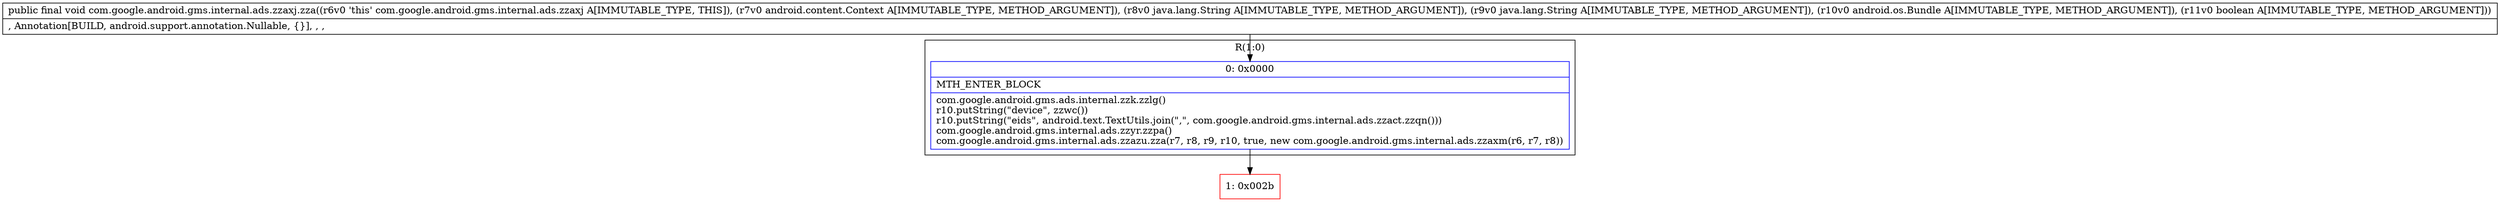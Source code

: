 digraph "CFG forcom.google.android.gms.internal.ads.zzaxj.zza(Landroid\/content\/Context;Ljava\/lang\/String;Ljava\/lang\/String;Landroid\/os\/Bundle;Z)V" {
subgraph cluster_Region_1084496444 {
label = "R(1:0)";
node [shape=record,color=blue];
Node_0 [shape=record,label="{0\:\ 0x0000|MTH_ENTER_BLOCK\l|com.google.android.gms.ads.internal.zzk.zzlg()\lr10.putString(\"device\", zzwc())\lr10.putString(\"eids\", android.text.TextUtils.join(\",\", com.google.android.gms.internal.ads.zzact.zzqn()))\lcom.google.android.gms.internal.ads.zzyr.zzpa()\lcom.google.android.gms.internal.ads.zzazu.zza(r7, r8, r9, r10, true, new com.google.android.gms.internal.ads.zzaxm(r6, r7, r8))\l}"];
}
Node_1 [shape=record,color=red,label="{1\:\ 0x002b}"];
MethodNode[shape=record,label="{public final void com.google.android.gms.internal.ads.zzaxj.zza((r6v0 'this' com.google.android.gms.internal.ads.zzaxj A[IMMUTABLE_TYPE, THIS]), (r7v0 android.content.Context A[IMMUTABLE_TYPE, METHOD_ARGUMENT]), (r8v0 java.lang.String A[IMMUTABLE_TYPE, METHOD_ARGUMENT]), (r9v0 java.lang.String A[IMMUTABLE_TYPE, METHOD_ARGUMENT]), (r10v0 android.os.Bundle A[IMMUTABLE_TYPE, METHOD_ARGUMENT]), (r11v0 boolean A[IMMUTABLE_TYPE, METHOD_ARGUMENT]))  | , Annotation[BUILD, android.support.annotation.Nullable, \{\}], , , \l}"];
MethodNode -> Node_0;
Node_0 -> Node_1;
}

